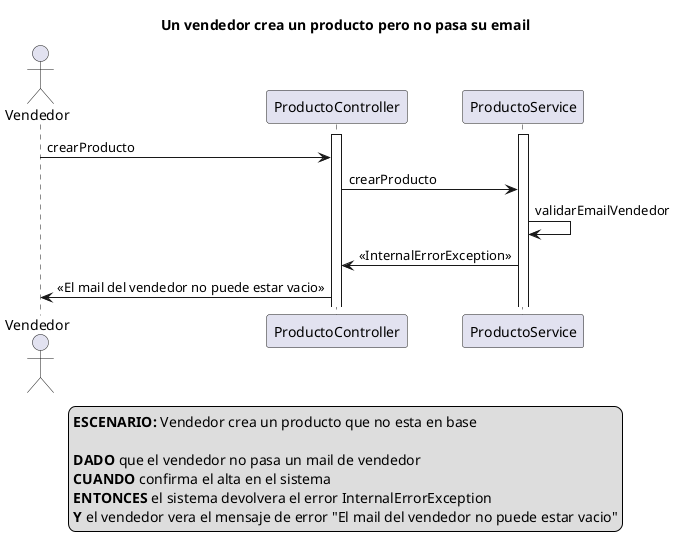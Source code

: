 @startuml
actor Vendedor
activate ProductoController
activate ProductoService

title Un vendedor crea un producto pero no pasa su email

Vendedor -> ProductoController: crearProducto

ProductoController -> ProductoService: crearProducto

ProductoService -> ProductoService: validarEmailVendedor

ProductoService -> ProductoController: <<InternalErrorException>>

ProductoController -> Vendedor: <<El mail del vendedor no puede estar vacio>>

legend
<b>ESCENARIO:</b> Vendedor crea un producto que no esta en base

<b>DADO</b> que el vendedor no pasa un mail de vendedor
<b>CUANDO</b> confirma el alta en el sistema  
<b>ENTONCES</b> el sistema devolvera el error InternalErrorException
<b>Y</b> el vendedor vera el mensaje de error "El mail del vendedor no puede estar vacio"
end legend

@enduml